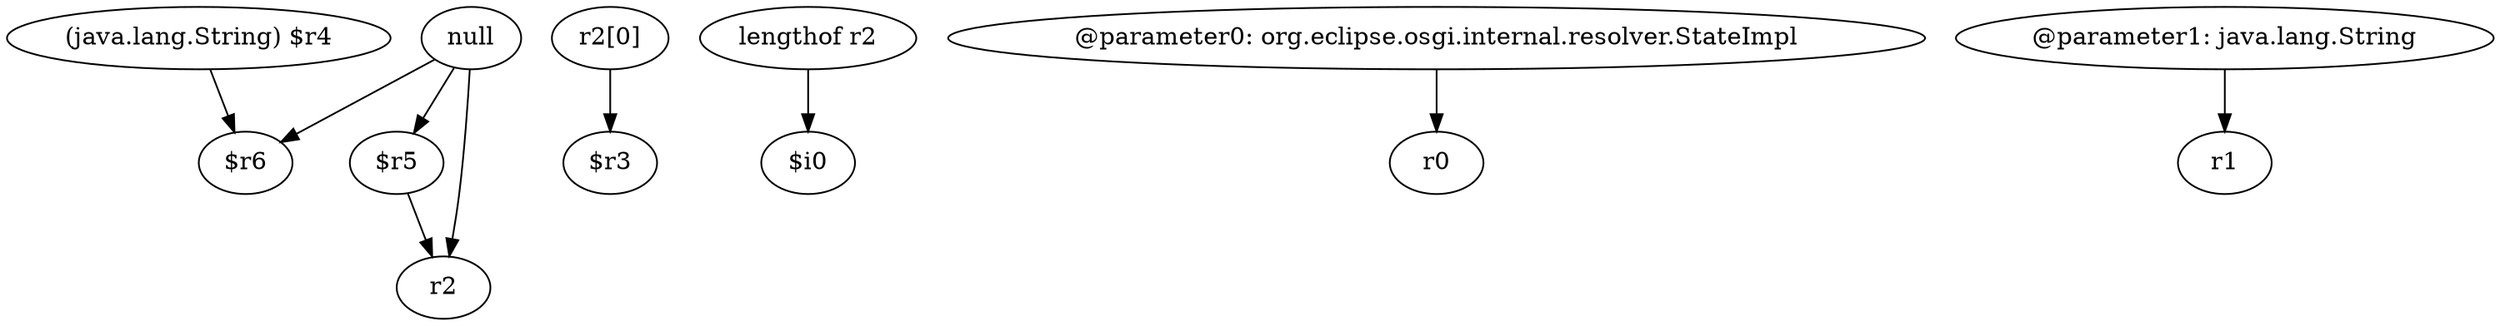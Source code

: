 digraph g {
0[label="(java.lang.String) $r4"]
1[label="$r6"]
0->1[label=""]
2[label="r2[0]"]
3[label="$r3"]
2->3[label=""]
4[label="null"]
4->1[label=""]
5[label="$r5"]
6[label="r2"]
5->6[label=""]
7[label="lengthof r2"]
8[label="$i0"]
7->8[label=""]
4->6[label=""]
9[label="@parameter0: org.eclipse.osgi.internal.resolver.StateImpl"]
10[label="r0"]
9->10[label=""]
4->5[label=""]
11[label="@parameter1: java.lang.String"]
12[label="r1"]
11->12[label=""]
}
